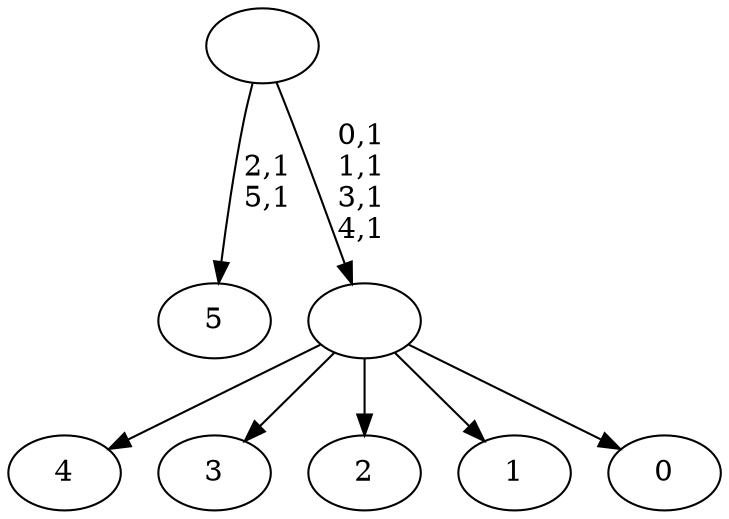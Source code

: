 digraph T {
	12 [label="5"]
	9 [label="4"]
	8 [label="3"]
	7 [label="2"]
	6 [label="1"]
	5 [label="0"]
	4 [label=""]
	0 [label=""]
	4 -> 9 [label=""]
	4 -> 8 [label=""]
	4 -> 7 [label=""]
	4 -> 6 [label=""]
	4 -> 5 [label=""]
	0 -> 4 [label="0,1\n1,1\n3,1\n4,1"]
	0 -> 12 [label="2,1\n5,1"]
}
